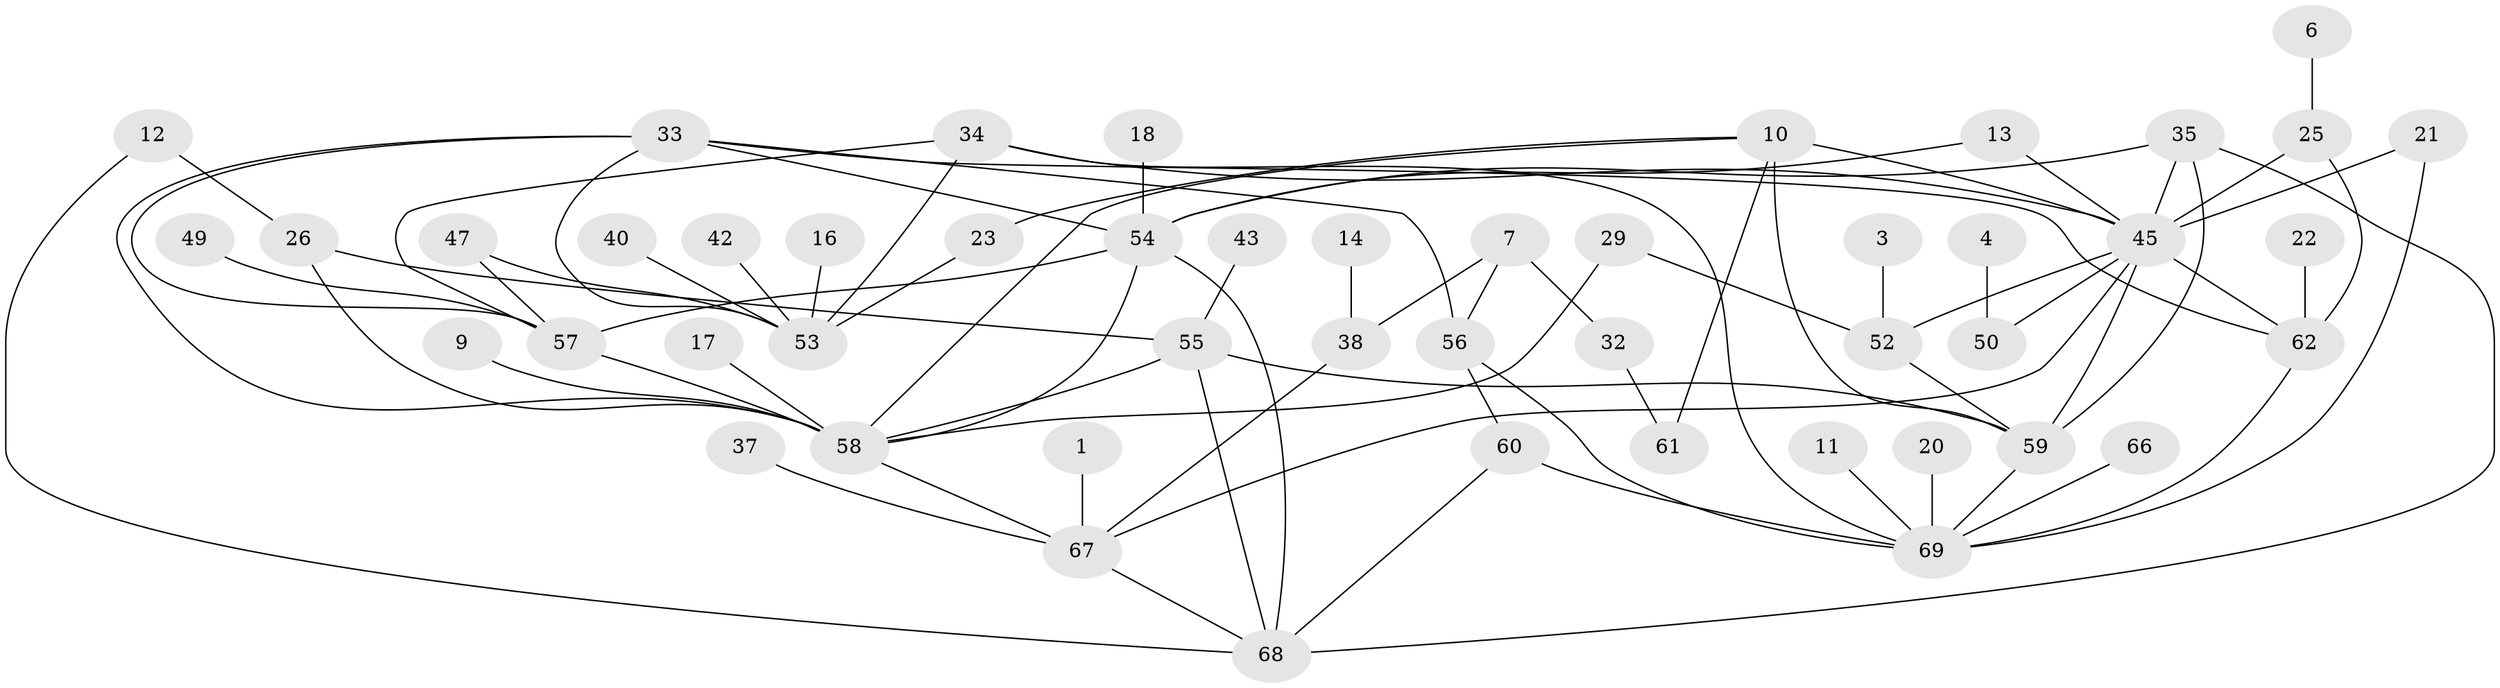 // original degree distribution, {1: 0.31386861313868614, 4: 0.13138686131386862, 3: 0.13138686131386862, 0: 0.10948905109489052, 7: 0.014598540145985401, 2: 0.2116788321167883, 5: 0.0364963503649635, 8: 0.0072992700729927005, 6: 0.043795620437956206}
// Generated by graph-tools (version 1.1) at 2025/25/03/09/25 03:25:20]
// undirected, 49 vertices, 78 edges
graph export_dot {
graph [start="1"]
  node [color=gray90,style=filled];
  1;
  3;
  4;
  6;
  7;
  9;
  10;
  11;
  12;
  13;
  14;
  16;
  17;
  18;
  20;
  21;
  22;
  23;
  25;
  26;
  29;
  32;
  33;
  34;
  35;
  37;
  38;
  40;
  42;
  43;
  45;
  47;
  49;
  50;
  52;
  53;
  54;
  55;
  56;
  57;
  58;
  59;
  60;
  61;
  62;
  66;
  67;
  68;
  69;
  1 -- 67 [weight=1.0];
  3 -- 52 [weight=1.0];
  4 -- 50 [weight=1.0];
  6 -- 25 [weight=1.0];
  7 -- 32 [weight=1.0];
  7 -- 38 [weight=1.0];
  7 -- 56 [weight=1.0];
  9 -- 58 [weight=1.0];
  10 -- 23 [weight=1.0];
  10 -- 45 [weight=1.0];
  10 -- 58 [weight=1.0];
  10 -- 59 [weight=2.0];
  10 -- 61 [weight=1.0];
  11 -- 69 [weight=1.0];
  12 -- 26 [weight=1.0];
  12 -- 68 [weight=1.0];
  13 -- 45 [weight=1.0];
  13 -- 54 [weight=1.0];
  14 -- 38 [weight=1.0];
  16 -- 53 [weight=1.0];
  17 -- 58 [weight=1.0];
  18 -- 54 [weight=1.0];
  20 -- 69 [weight=1.0];
  21 -- 45 [weight=1.0];
  21 -- 69 [weight=1.0];
  22 -- 62 [weight=1.0];
  23 -- 53 [weight=1.0];
  25 -- 45 [weight=1.0];
  25 -- 62 [weight=1.0];
  26 -- 55 [weight=1.0];
  26 -- 58 [weight=1.0];
  29 -- 52 [weight=1.0];
  29 -- 58 [weight=1.0];
  32 -- 61 [weight=1.0];
  33 -- 53 [weight=1.0];
  33 -- 54 [weight=1.0];
  33 -- 56 [weight=2.0];
  33 -- 57 [weight=1.0];
  33 -- 58 [weight=2.0];
  33 -- 62 [weight=1.0];
  34 -- 45 [weight=1.0];
  34 -- 53 [weight=1.0];
  34 -- 57 [weight=1.0];
  34 -- 69 [weight=1.0];
  35 -- 45 [weight=1.0];
  35 -- 54 [weight=1.0];
  35 -- 59 [weight=1.0];
  35 -- 68 [weight=1.0];
  37 -- 67 [weight=1.0];
  38 -- 67 [weight=1.0];
  40 -- 53 [weight=1.0];
  42 -- 53 [weight=1.0];
  43 -- 55 [weight=1.0];
  45 -- 50 [weight=1.0];
  45 -- 52 [weight=1.0];
  45 -- 59 [weight=1.0];
  45 -- 62 [weight=1.0];
  45 -- 67 [weight=2.0];
  47 -- 53 [weight=1.0];
  47 -- 57 [weight=1.0];
  49 -- 57 [weight=1.0];
  52 -- 59 [weight=1.0];
  54 -- 57 [weight=2.0];
  54 -- 58 [weight=1.0];
  54 -- 68 [weight=4.0];
  55 -- 58 [weight=1.0];
  55 -- 59 [weight=1.0];
  55 -- 68 [weight=1.0];
  56 -- 60 [weight=1.0];
  56 -- 69 [weight=1.0];
  57 -- 58 [weight=1.0];
  58 -- 67 [weight=1.0];
  59 -- 69 [weight=1.0];
  60 -- 68 [weight=1.0];
  60 -- 69 [weight=1.0];
  62 -- 69 [weight=1.0];
  66 -- 69 [weight=1.0];
  67 -- 68 [weight=1.0];
}

